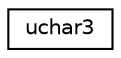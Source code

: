 digraph G
{
  edge [fontname="Helvetica",fontsize="10",labelfontname="Helvetica",labelfontsize="10"];
  node [fontname="Helvetica",fontsize="10",shape=record];
  rankdir=LR;
  Node1 [label="uchar3",height=0.2,width=0.4,color="black", fillcolor="white", style="filled",URL="$d2/d9a/structuchar3.html"];
}

